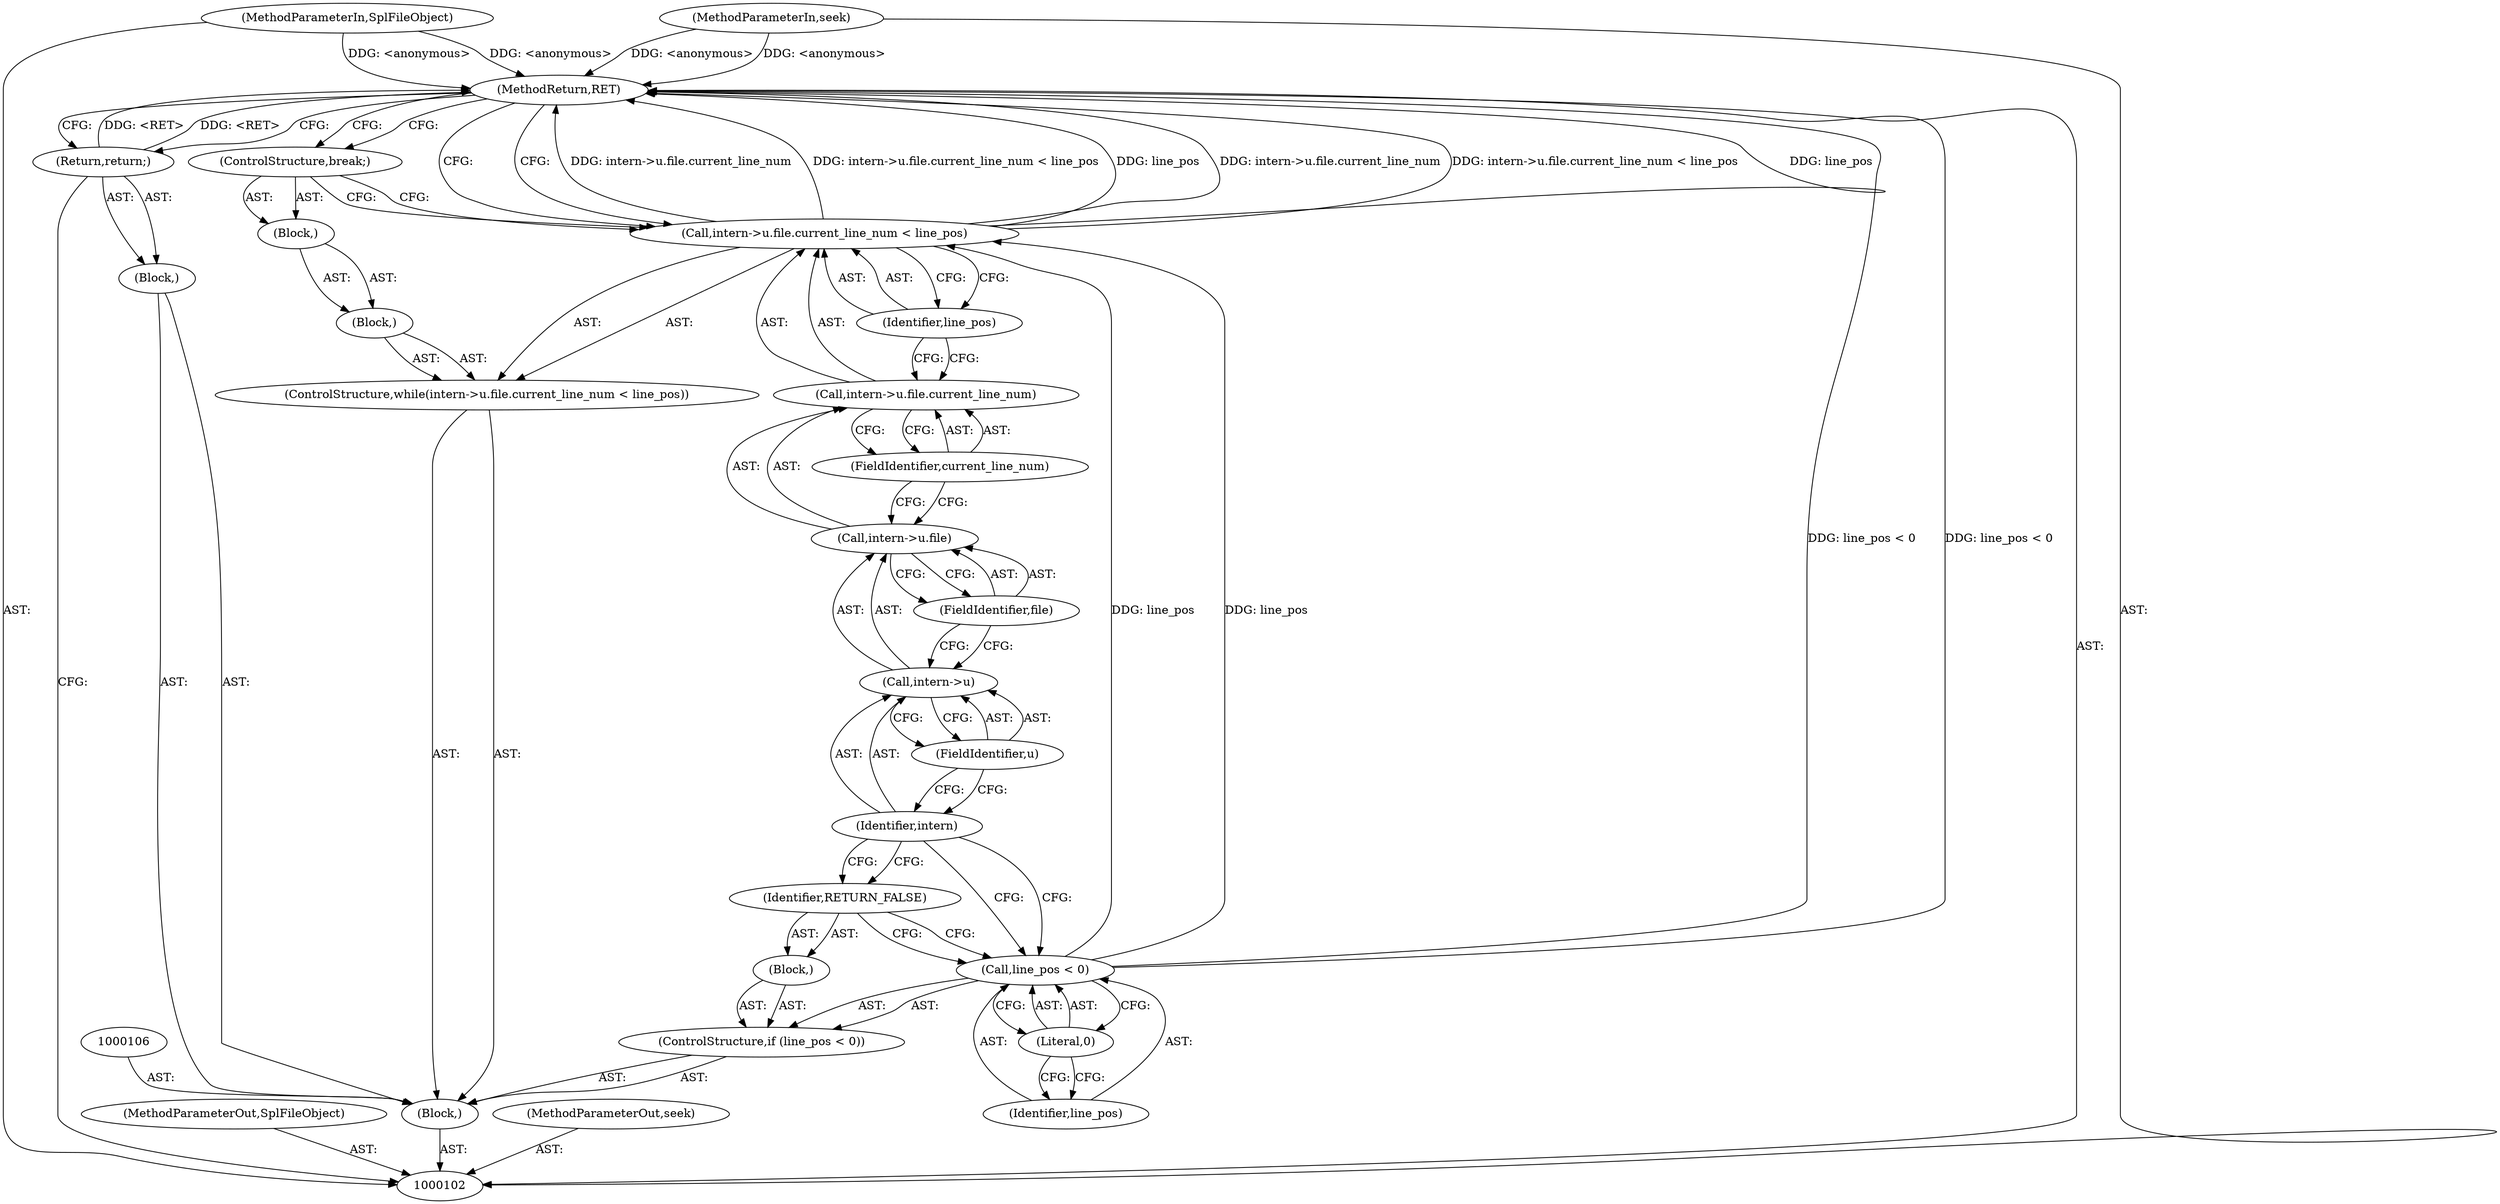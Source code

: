digraph "0_php-src_7245bff300d3fa8bacbef7897ff080a6f1c23eba?w=1_41" {
"1000128" [label="(MethodReturn,RET)"];
"1000103" [label="(MethodParameterIn,SplFileObject)"];
"1000151" [label="(MethodParameterOut,SplFileObject)"];
"1000104" [label="(MethodParameterIn,seek)"];
"1000152" [label="(MethodParameterOut,seek)"];
"1000114" [label="(Identifier,RETURN_FALSE)"];
"1000121" [label="(FieldIdentifier,u)"];
"1000122" [label="(FieldIdentifier,file)"];
"1000115" [label="(ControlStructure,while(intern->u.file.current_line_num < line_pos))"];
"1000123" [label="(FieldIdentifier,current_line_num)"];
"1000124" [label="(Identifier,line_pos)"];
"1000125" [label="(Block,)"];
"1000116" [label="(Call,intern->u.file.current_line_num < line_pos)"];
"1000117" [label="(Call,intern->u.file.current_line_num)"];
"1000118" [label="(Call,intern->u.file)"];
"1000119" [label="(Call,intern->u)"];
"1000120" [label="(Identifier,intern)"];
"1000126" [label="(Block,)"];
"1000127" [label="(ControlStructure,break;)"];
"1000105" [label="(Block,)"];
"1000107" [label="(Block,)"];
"1000108" [label="(Return,return;)"];
"1000112" [label="(Literal,0)"];
"1000109" [label="(ControlStructure,if (line_pos < 0))"];
"1000113" [label="(Block,)"];
"1000110" [label="(Call,line_pos < 0)"];
"1000111" [label="(Identifier,line_pos)"];
"1000128" -> "1000102"  [label="AST: "];
"1000128" -> "1000108"  [label="CFG: "];
"1000128" -> "1000116"  [label="CFG: "];
"1000128" -> "1000127"  [label="CFG: "];
"1000108" -> "1000128"  [label="DDG: <RET>"];
"1000116" -> "1000128"  [label="DDG: intern->u.file.current_line_num"];
"1000116" -> "1000128"  [label="DDG: intern->u.file.current_line_num < line_pos"];
"1000116" -> "1000128"  [label="DDG: line_pos"];
"1000104" -> "1000128"  [label="DDG: <anonymous>"];
"1000103" -> "1000128"  [label="DDG: <anonymous>"];
"1000110" -> "1000128"  [label="DDG: line_pos < 0"];
"1000103" -> "1000102"  [label="AST: "];
"1000103" -> "1000128"  [label="DDG: <anonymous>"];
"1000151" -> "1000102"  [label="AST: "];
"1000104" -> "1000102"  [label="AST: "];
"1000104" -> "1000128"  [label="DDG: <anonymous>"];
"1000152" -> "1000102"  [label="AST: "];
"1000114" -> "1000113"  [label="AST: "];
"1000114" -> "1000110"  [label="CFG: "];
"1000120" -> "1000114"  [label="CFG: "];
"1000121" -> "1000119"  [label="AST: "];
"1000121" -> "1000120"  [label="CFG: "];
"1000119" -> "1000121"  [label="CFG: "];
"1000122" -> "1000118"  [label="AST: "];
"1000122" -> "1000119"  [label="CFG: "];
"1000118" -> "1000122"  [label="CFG: "];
"1000115" -> "1000105"  [label="AST: "];
"1000116" -> "1000115"  [label="AST: "];
"1000125" -> "1000115"  [label="AST: "];
"1000123" -> "1000117"  [label="AST: "];
"1000123" -> "1000118"  [label="CFG: "];
"1000117" -> "1000123"  [label="CFG: "];
"1000124" -> "1000116"  [label="AST: "];
"1000124" -> "1000117"  [label="CFG: "];
"1000116" -> "1000124"  [label="CFG: "];
"1000125" -> "1000115"  [label="AST: "];
"1000126" -> "1000125"  [label="AST: "];
"1000116" -> "1000115"  [label="AST: "];
"1000116" -> "1000124"  [label="CFG: "];
"1000117" -> "1000116"  [label="AST: "];
"1000124" -> "1000116"  [label="AST: "];
"1000127" -> "1000116"  [label="CFG: "];
"1000128" -> "1000116"  [label="CFG: "];
"1000116" -> "1000128"  [label="DDG: intern->u.file.current_line_num"];
"1000116" -> "1000128"  [label="DDG: intern->u.file.current_line_num < line_pos"];
"1000116" -> "1000128"  [label="DDG: line_pos"];
"1000110" -> "1000116"  [label="DDG: line_pos"];
"1000117" -> "1000116"  [label="AST: "];
"1000117" -> "1000123"  [label="CFG: "];
"1000118" -> "1000117"  [label="AST: "];
"1000123" -> "1000117"  [label="AST: "];
"1000124" -> "1000117"  [label="CFG: "];
"1000118" -> "1000117"  [label="AST: "];
"1000118" -> "1000122"  [label="CFG: "];
"1000119" -> "1000118"  [label="AST: "];
"1000122" -> "1000118"  [label="AST: "];
"1000123" -> "1000118"  [label="CFG: "];
"1000119" -> "1000118"  [label="AST: "];
"1000119" -> "1000121"  [label="CFG: "];
"1000120" -> "1000119"  [label="AST: "];
"1000121" -> "1000119"  [label="AST: "];
"1000122" -> "1000119"  [label="CFG: "];
"1000120" -> "1000119"  [label="AST: "];
"1000120" -> "1000114"  [label="CFG: "];
"1000120" -> "1000110"  [label="CFG: "];
"1000121" -> "1000120"  [label="CFG: "];
"1000126" -> "1000125"  [label="AST: "];
"1000127" -> "1000126"  [label="AST: "];
"1000127" -> "1000126"  [label="AST: "];
"1000127" -> "1000116"  [label="CFG: "];
"1000128" -> "1000127"  [label="CFG: "];
"1000105" -> "1000102"  [label="AST: "];
"1000106" -> "1000105"  [label="AST: "];
"1000107" -> "1000105"  [label="AST: "];
"1000109" -> "1000105"  [label="AST: "];
"1000115" -> "1000105"  [label="AST: "];
"1000107" -> "1000105"  [label="AST: "];
"1000108" -> "1000107"  [label="AST: "];
"1000108" -> "1000107"  [label="AST: "];
"1000108" -> "1000102"  [label="CFG: "];
"1000128" -> "1000108"  [label="CFG: "];
"1000108" -> "1000128"  [label="DDG: <RET>"];
"1000112" -> "1000110"  [label="AST: "];
"1000112" -> "1000111"  [label="CFG: "];
"1000110" -> "1000112"  [label="CFG: "];
"1000109" -> "1000105"  [label="AST: "];
"1000110" -> "1000109"  [label="AST: "];
"1000113" -> "1000109"  [label="AST: "];
"1000113" -> "1000109"  [label="AST: "];
"1000114" -> "1000113"  [label="AST: "];
"1000110" -> "1000109"  [label="AST: "];
"1000110" -> "1000112"  [label="CFG: "];
"1000111" -> "1000110"  [label="AST: "];
"1000112" -> "1000110"  [label="AST: "];
"1000114" -> "1000110"  [label="CFG: "];
"1000120" -> "1000110"  [label="CFG: "];
"1000110" -> "1000128"  [label="DDG: line_pos < 0"];
"1000110" -> "1000116"  [label="DDG: line_pos"];
"1000111" -> "1000110"  [label="AST: "];
"1000112" -> "1000111"  [label="CFG: "];
}
